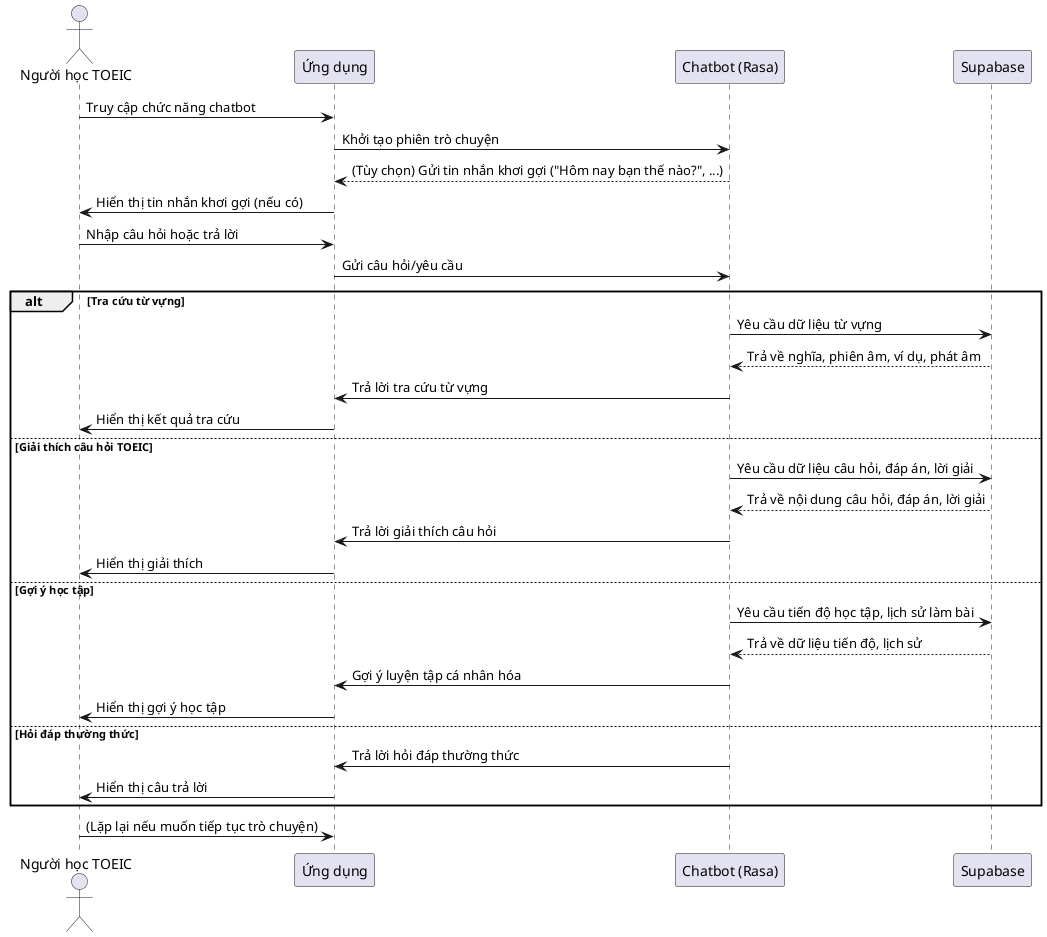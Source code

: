 @startuml
actor "Người học TOEIC" as User
participant "Ứng dụng" as App
participant "Chatbot (Rasa)" as Bot
participant "Supabase" as DB

User -> App: Truy cập chức năng chatbot
App -> Bot: Khởi tạo phiên trò chuyện
Bot --> App: (Tùy chọn) Gửi tin nhắn khơi gợi ("Hôm nay bạn thế nào?", ...)
App -> User: Hiển thị tin nhắn khơi gợi (nếu có)

User -> App: Nhập câu hỏi hoặc trả lời
App -> Bot: Gửi câu hỏi/yêu cầu

alt Tra cứu từ vựng
  Bot -> DB: Yêu cầu dữ liệu từ vựng
  DB --> Bot: Trả về nghĩa, phiên âm, ví dụ, phát âm
  Bot -> App: Trả lời tra cứu từ vựng
  App -> User: Hiển thị kết quả tra cứu
else Giải thích câu hỏi TOEIC
  Bot -> DB: Yêu cầu dữ liệu câu hỏi, đáp án, lời giải
  DB --> Bot: Trả về nội dung câu hỏi, đáp án, lời giải
  Bot -> App: Trả lời giải thích câu hỏi
  App -> User: Hiển thị giải thích
else Gợi ý học tập
  Bot -> DB: Yêu cầu tiến độ học tập, lịch sử làm bài
  DB --> Bot: Trả về dữ liệu tiến độ, lịch sử
  Bot -> App: Gợi ý luyện tập cá nhân hóa
  App -> User: Hiển thị gợi ý học tập
else Hỏi đáp thường thức
  Bot -> App: Trả lời hỏi đáp thường thức
  App -> User: Hiển thị câu trả lời
end

User -> App: (Lặp lại nếu muốn tiếp tục trò chuyện)
@enduml 